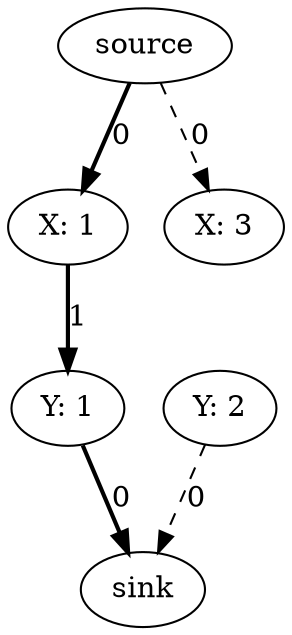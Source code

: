 digraph G {
0 [label="source", pos="1,1!"];
1 [label="sink", pos="7,1!"];
2 [label="X: 1", pos="3,0!"];
3 [label="X: 3", pos="3,1!"];
4 [label="Y: 1", pos="5,0!"];
5 [label="Y: 2", pos="5,1!"];
0 -> 2 [ label="0", style="bold"];
0 -> 3 [ label="0", style="dashed"];
2 -> 4 [ label="1", style="bold"];
4 -> 1 [ label="0", style="bold"];
5 -> 1 [ label="0", style="dashed"];
}
